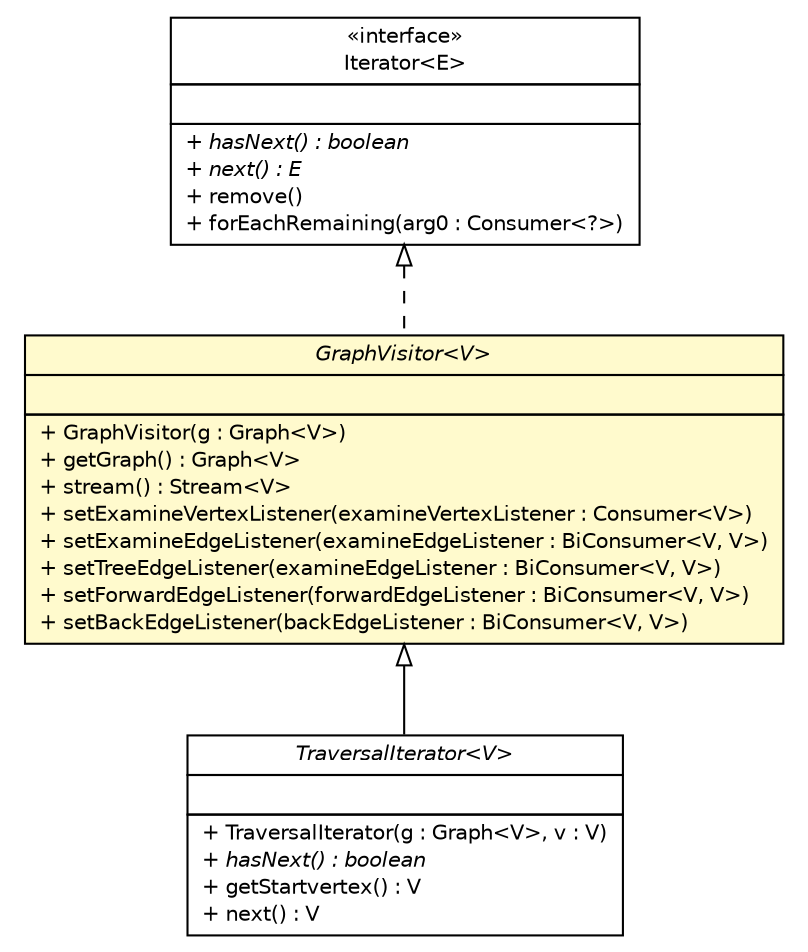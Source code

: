 #!/usr/local/bin/dot
#
# Class diagram 
# Generated by UMLGraph version R5_6-24-gf6e263 (http://www.umlgraph.org/)
#

digraph G {
	edge [fontname="Helvetica",fontsize=10,labelfontname="Helvetica",labelfontsize=10];
	node [fontname="Helvetica",fontsize=10,shape=plaintext];
	nodesep=0.25;
	ranksep=0.5;
	// org.jgraphl.graph.traversal.TraversalIterator<V>
	c910 [label=<<table title="org.jgraphl.graph.traversal.TraversalIterator" border="0" cellborder="1" cellspacing="0" cellpadding="2" port="p" href="./TraversalIterator.html">
		<tr><td><table border="0" cellspacing="0" cellpadding="1">
<tr><td align="center" balign="center"><font face="Helvetica-Oblique"> TraversalIterator&lt;V&gt; </font></td></tr>
		</table></td></tr>
		<tr><td><table border="0" cellspacing="0" cellpadding="1">
<tr><td align="left" balign="left">  </td></tr>
		</table></td></tr>
		<tr><td><table border="0" cellspacing="0" cellpadding="1">
<tr><td align="left" balign="left"> + TraversalIterator(g : Graph&lt;V&gt;, v : V) </td></tr>
<tr><td align="left" balign="left"><font face="Helvetica-Oblique" point-size="10.0"> + hasNext() : boolean </font></td></tr>
<tr><td align="left" balign="left"> + getStartvertex() : V </td></tr>
<tr><td align="left" balign="left"> + next() : V </td></tr>
		</table></td></tr>
		</table>>, URL="./TraversalIterator.html", fontname="Helvetica", fontcolor="black", fontsize=10.0];
	// org.jgraphl.graph.traversal.GraphVisitor<V>
	c913 [label=<<table title="org.jgraphl.graph.traversal.GraphVisitor" border="0" cellborder="1" cellspacing="0" cellpadding="2" port="p" bgcolor="lemonChiffon" href="./GraphVisitor.html">
		<tr><td><table border="0" cellspacing="0" cellpadding="1">
<tr><td align="center" balign="center"><font face="Helvetica-Oblique"> GraphVisitor&lt;V&gt; </font></td></tr>
		</table></td></tr>
		<tr><td><table border="0" cellspacing="0" cellpadding="1">
<tr><td align="left" balign="left">  </td></tr>
		</table></td></tr>
		<tr><td><table border="0" cellspacing="0" cellpadding="1">
<tr><td align="left" balign="left"> + GraphVisitor(g : Graph&lt;V&gt;) </td></tr>
<tr><td align="left" balign="left"> + getGraph() : Graph&lt;V&gt; </td></tr>
<tr><td align="left" balign="left"> + stream() : Stream&lt;V&gt; </td></tr>
<tr><td align="left" balign="left"> + setExamineVertexListener(examineVertexListener : Consumer&lt;V&gt;) </td></tr>
<tr><td align="left" balign="left"> + setExamineEdgeListener(examineEdgeListener : BiConsumer&lt;V, V&gt;) </td></tr>
<tr><td align="left" balign="left"> + setTreeEdgeListener(examineEdgeListener : BiConsumer&lt;V, V&gt;) </td></tr>
<tr><td align="left" balign="left"> + setForwardEdgeListener(forwardEdgeListener : BiConsumer&lt;V, V&gt;) </td></tr>
<tr><td align="left" balign="left"> + setBackEdgeListener(backEdgeListener : BiConsumer&lt;V, V&gt;) </td></tr>
		</table></td></tr>
		</table>>, URL="./GraphVisitor.html", fontname="Helvetica", fontcolor="black", fontsize=10.0];
	//org.jgraphl.graph.traversal.TraversalIterator<V> extends org.jgraphl.graph.traversal.GraphVisitor<V>
	c913:p -> c910:p [dir=back,arrowtail=empty];
	//org.jgraphl.graph.traversal.GraphVisitor<V> implements java.util.Iterator<E>
	c923:p -> c913:p [dir=back,arrowtail=empty,style=dashed];
	// java.util.Iterator<E>
	c923 [label=<<table title="java.util.Iterator" border="0" cellborder="1" cellspacing="0" cellpadding="2" port="p" href="http://java.sun.com/j2se/1.4.2/docs/api/java/util/Iterator.html">
		<tr><td><table border="0" cellspacing="0" cellpadding="1">
<tr><td align="center" balign="center"> &#171;interface&#187; </td></tr>
<tr><td align="center" balign="center"> Iterator&lt;E&gt; </td></tr>
		</table></td></tr>
		<tr><td><table border="0" cellspacing="0" cellpadding="1">
<tr><td align="left" balign="left">  </td></tr>
		</table></td></tr>
		<tr><td><table border="0" cellspacing="0" cellpadding="1">
<tr><td align="left" balign="left"><font face="Helvetica-Oblique" point-size="10.0"> + hasNext() : boolean </font></td></tr>
<tr><td align="left" balign="left"><font face="Helvetica-Oblique" point-size="10.0"> + next() : E </font></td></tr>
<tr><td align="left" balign="left"> + remove() </td></tr>
<tr><td align="left" balign="left"> + forEachRemaining(arg0 : Consumer&lt;?&gt;) </td></tr>
		</table></td></tr>
		</table>>, URL="http://java.sun.com/j2se/1.4.2/docs/api/java/util/Iterator.html", fontname="Helvetica", fontcolor="black", fontsize=10.0];
}

